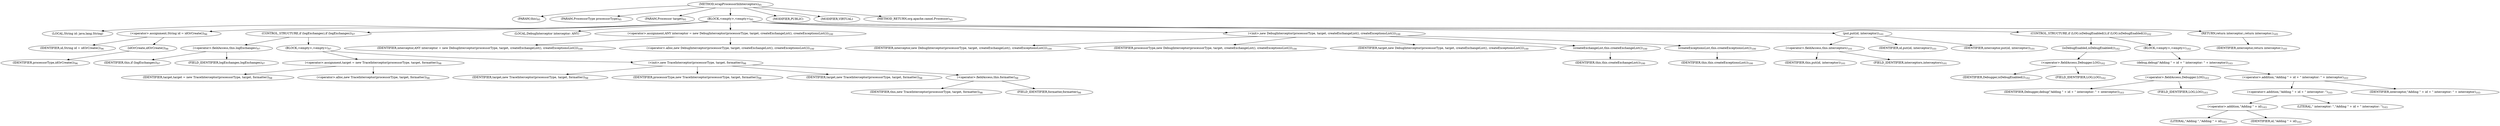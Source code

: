 digraph "wrapProcessorInInterceptors" {  
"152" [label = <(METHOD,wrapProcessorInInterceptors)<SUB>95</SUB>> ]
"10" [label = <(PARAM,this)<SUB>95</SUB>> ]
"153" [label = <(PARAM,ProcessorType processorType)<SUB>95</SUB>> ]
"8" [label = <(PARAM,Processor target)<SUB>95</SUB>> ]
"154" [label = <(BLOCK,&lt;empty&gt;,&lt;empty&gt;)<SUB>95</SUB>> ]
"155" [label = <(LOCAL,String id: java.lang.String)> ]
"156" [label = <(&lt;operator&gt;.assignment,String id = idOrCreate())<SUB>96</SUB>> ]
"157" [label = <(IDENTIFIER,id,String id = idOrCreate())<SUB>96</SUB>> ]
"158" [label = <(idOrCreate,idOrCreate())<SUB>96</SUB>> ]
"159" [label = <(IDENTIFIER,processorType,idOrCreate())<SUB>96</SUB>> ]
"160" [label = <(CONTROL_STRUCTURE,if (logExchanges),if (logExchanges))<SUB>97</SUB>> ]
"161" [label = <(&lt;operator&gt;.fieldAccess,this.logExchanges)<SUB>97</SUB>> ]
"162" [label = <(IDENTIFIER,this,if (logExchanges))<SUB>97</SUB>> ]
"163" [label = <(FIELD_IDENTIFIER,logExchanges,logExchanges)<SUB>97</SUB>> ]
"164" [label = <(BLOCK,&lt;empty&gt;,&lt;empty&gt;)<SUB>97</SUB>> ]
"165" [label = <(&lt;operator&gt;.assignment,target = new TraceInterceptor(processorType, target, formatter))<SUB>98</SUB>> ]
"166" [label = <(IDENTIFIER,target,target = new TraceInterceptor(processorType, target, formatter))<SUB>98</SUB>> ]
"167" [label = <(&lt;operator&gt;.alloc,new TraceInterceptor(processorType, target, formatter))<SUB>98</SUB>> ]
"168" [label = <(&lt;init&gt;,new TraceInterceptor(processorType, target, formatter))<SUB>98</SUB>> ]
"7" [label = <(IDENTIFIER,target,new TraceInterceptor(processorType, target, formatter))<SUB>98</SUB>> ]
"169" [label = <(IDENTIFIER,processorType,new TraceInterceptor(processorType, target, formatter))<SUB>98</SUB>> ]
"170" [label = <(IDENTIFIER,target,new TraceInterceptor(processorType, target, formatter))<SUB>98</SUB>> ]
"171" [label = <(&lt;operator&gt;.fieldAccess,this.formatter)<SUB>98</SUB>> ]
"172" [label = <(IDENTIFIER,this,new TraceInterceptor(processorType, target, formatter))<SUB>98</SUB>> ]
"173" [label = <(FIELD_IDENTIFIER,formatter,formatter)<SUB>98</SUB>> ]
"13" [label = <(LOCAL,DebugInterceptor interceptor: ANY)> ]
"174" [label = <(&lt;operator&gt;.assignment,ANY interceptor = new DebugInterceptor(processorType, target, createExchangeList(), createExceptionsList()))<SUB>100</SUB>> ]
"175" [label = <(IDENTIFIER,interceptor,ANY interceptor = new DebugInterceptor(processorType, target, createExchangeList(), createExceptionsList()))<SUB>100</SUB>> ]
"176" [label = <(&lt;operator&gt;.alloc,new DebugInterceptor(processorType, target, createExchangeList(), createExceptionsList()))<SUB>100</SUB>> ]
"177" [label = <(&lt;init&gt;,new DebugInterceptor(processorType, target, createExchangeList(), createExceptionsList()))<SUB>100</SUB>> ]
"12" [label = <(IDENTIFIER,interceptor,new DebugInterceptor(processorType, target, createExchangeList(), createExceptionsList()))<SUB>100</SUB>> ]
"178" [label = <(IDENTIFIER,processorType,new DebugInterceptor(processorType, target, createExchangeList(), createExceptionsList()))<SUB>100</SUB>> ]
"179" [label = <(IDENTIFIER,target,new DebugInterceptor(processorType, target, createExchangeList(), createExceptionsList()))<SUB>100</SUB>> ]
"180" [label = <(createExchangeList,this.createExchangeList())<SUB>100</SUB>> ]
"9" [label = <(IDENTIFIER,this,this.createExchangeList())<SUB>100</SUB>> ]
"181" [label = <(createExceptionsList,this.createExceptionsList())<SUB>100</SUB>> ]
"11" [label = <(IDENTIFIER,this,this.createExceptionsList())<SUB>100</SUB>> ]
"182" [label = <(put,put(id, interceptor))<SUB>101</SUB>> ]
"183" [label = <(&lt;operator&gt;.fieldAccess,this.interceptors)<SUB>101</SUB>> ]
"184" [label = <(IDENTIFIER,this,put(id, interceptor))<SUB>101</SUB>> ]
"185" [label = <(FIELD_IDENTIFIER,interceptors,interceptors)<SUB>101</SUB>> ]
"186" [label = <(IDENTIFIER,id,put(id, interceptor))<SUB>101</SUB>> ]
"187" [label = <(IDENTIFIER,interceptor,put(id, interceptor))<SUB>101</SUB>> ]
"188" [label = <(CONTROL_STRUCTURE,if (LOG.isDebugEnabled()),if (LOG.isDebugEnabled()))<SUB>102</SUB>> ]
"189" [label = <(isDebugEnabled,isDebugEnabled())<SUB>102</SUB>> ]
"190" [label = <(&lt;operator&gt;.fieldAccess,Debugger.LOG)<SUB>102</SUB>> ]
"191" [label = <(IDENTIFIER,Debugger,isDebugEnabled())<SUB>102</SUB>> ]
"192" [label = <(FIELD_IDENTIFIER,LOG,LOG)<SUB>102</SUB>> ]
"193" [label = <(BLOCK,&lt;empty&gt;,&lt;empty&gt;)<SUB>102</SUB>> ]
"194" [label = <(debug,debug(&quot;Adding &quot; + id + &quot; interceptor: &quot; + interceptor))<SUB>103</SUB>> ]
"195" [label = <(&lt;operator&gt;.fieldAccess,Debugger.LOG)<SUB>103</SUB>> ]
"196" [label = <(IDENTIFIER,Debugger,debug(&quot;Adding &quot; + id + &quot; interceptor: &quot; + interceptor))<SUB>103</SUB>> ]
"197" [label = <(FIELD_IDENTIFIER,LOG,LOG)<SUB>103</SUB>> ]
"198" [label = <(&lt;operator&gt;.addition,&quot;Adding &quot; + id + &quot; interceptor: &quot; + interceptor)<SUB>103</SUB>> ]
"199" [label = <(&lt;operator&gt;.addition,&quot;Adding &quot; + id + &quot; interceptor: &quot;)<SUB>103</SUB>> ]
"200" [label = <(&lt;operator&gt;.addition,&quot;Adding &quot; + id)<SUB>103</SUB>> ]
"201" [label = <(LITERAL,&quot;Adding &quot;,&quot;Adding &quot; + id)<SUB>103</SUB>> ]
"202" [label = <(IDENTIFIER,id,&quot;Adding &quot; + id)<SUB>103</SUB>> ]
"203" [label = <(LITERAL,&quot; interceptor: &quot;,&quot;Adding &quot; + id + &quot; interceptor: &quot;)<SUB>103</SUB>> ]
"204" [label = <(IDENTIFIER,interceptor,&quot;Adding &quot; + id + &quot; interceptor: &quot; + interceptor)<SUB>103</SUB>> ]
"205" [label = <(RETURN,return interceptor;,return interceptor;)<SUB>105</SUB>> ]
"206" [label = <(IDENTIFIER,interceptor,return interceptor;)<SUB>105</SUB>> ]
"207" [label = <(MODIFIER,PUBLIC)> ]
"208" [label = <(MODIFIER,VIRTUAL)> ]
"209" [label = <(METHOD_RETURN,org.apache.camel.Processor)<SUB>95</SUB>> ]
  "152" -> "10" 
  "152" -> "153" 
  "152" -> "8" 
  "152" -> "154" 
  "152" -> "207" 
  "152" -> "208" 
  "152" -> "209" 
  "154" -> "155" 
  "154" -> "156" 
  "154" -> "160" 
  "154" -> "13" 
  "154" -> "174" 
  "154" -> "177" 
  "154" -> "182" 
  "154" -> "188" 
  "154" -> "205" 
  "156" -> "157" 
  "156" -> "158" 
  "158" -> "159" 
  "160" -> "161" 
  "160" -> "164" 
  "161" -> "162" 
  "161" -> "163" 
  "164" -> "165" 
  "164" -> "168" 
  "165" -> "166" 
  "165" -> "167" 
  "168" -> "7" 
  "168" -> "169" 
  "168" -> "170" 
  "168" -> "171" 
  "171" -> "172" 
  "171" -> "173" 
  "174" -> "175" 
  "174" -> "176" 
  "177" -> "12" 
  "177" -> "178" 
  "177" -> "179" 
  "177" -> "180" 
  "177" -> "181" 
  "180" -> "9" 
  "181" -> "11" 
  "182" -> "183" 
  "182" -> "186" 
  "182" -> "187" 
  "183" -> "184" 
  "183" -> "185" 
  "188" -> "189" 
  "188" -> "193" 
  "189" -> "190" 
  "190" -> "191" 
  "190" -> "192" 
  "193" -> "194" 
  "194" -> "195" 
  "194" -> "198" 
  "195" -> "196" 
  "195" -> "197" 
  "198" -> "199" 
  "198" -> "204" 
  "199" -> "200" 
  "199" -> "203" 
  "200" -> "201" 
  "200" -> "202" 
  "205" -> "206" 
}

